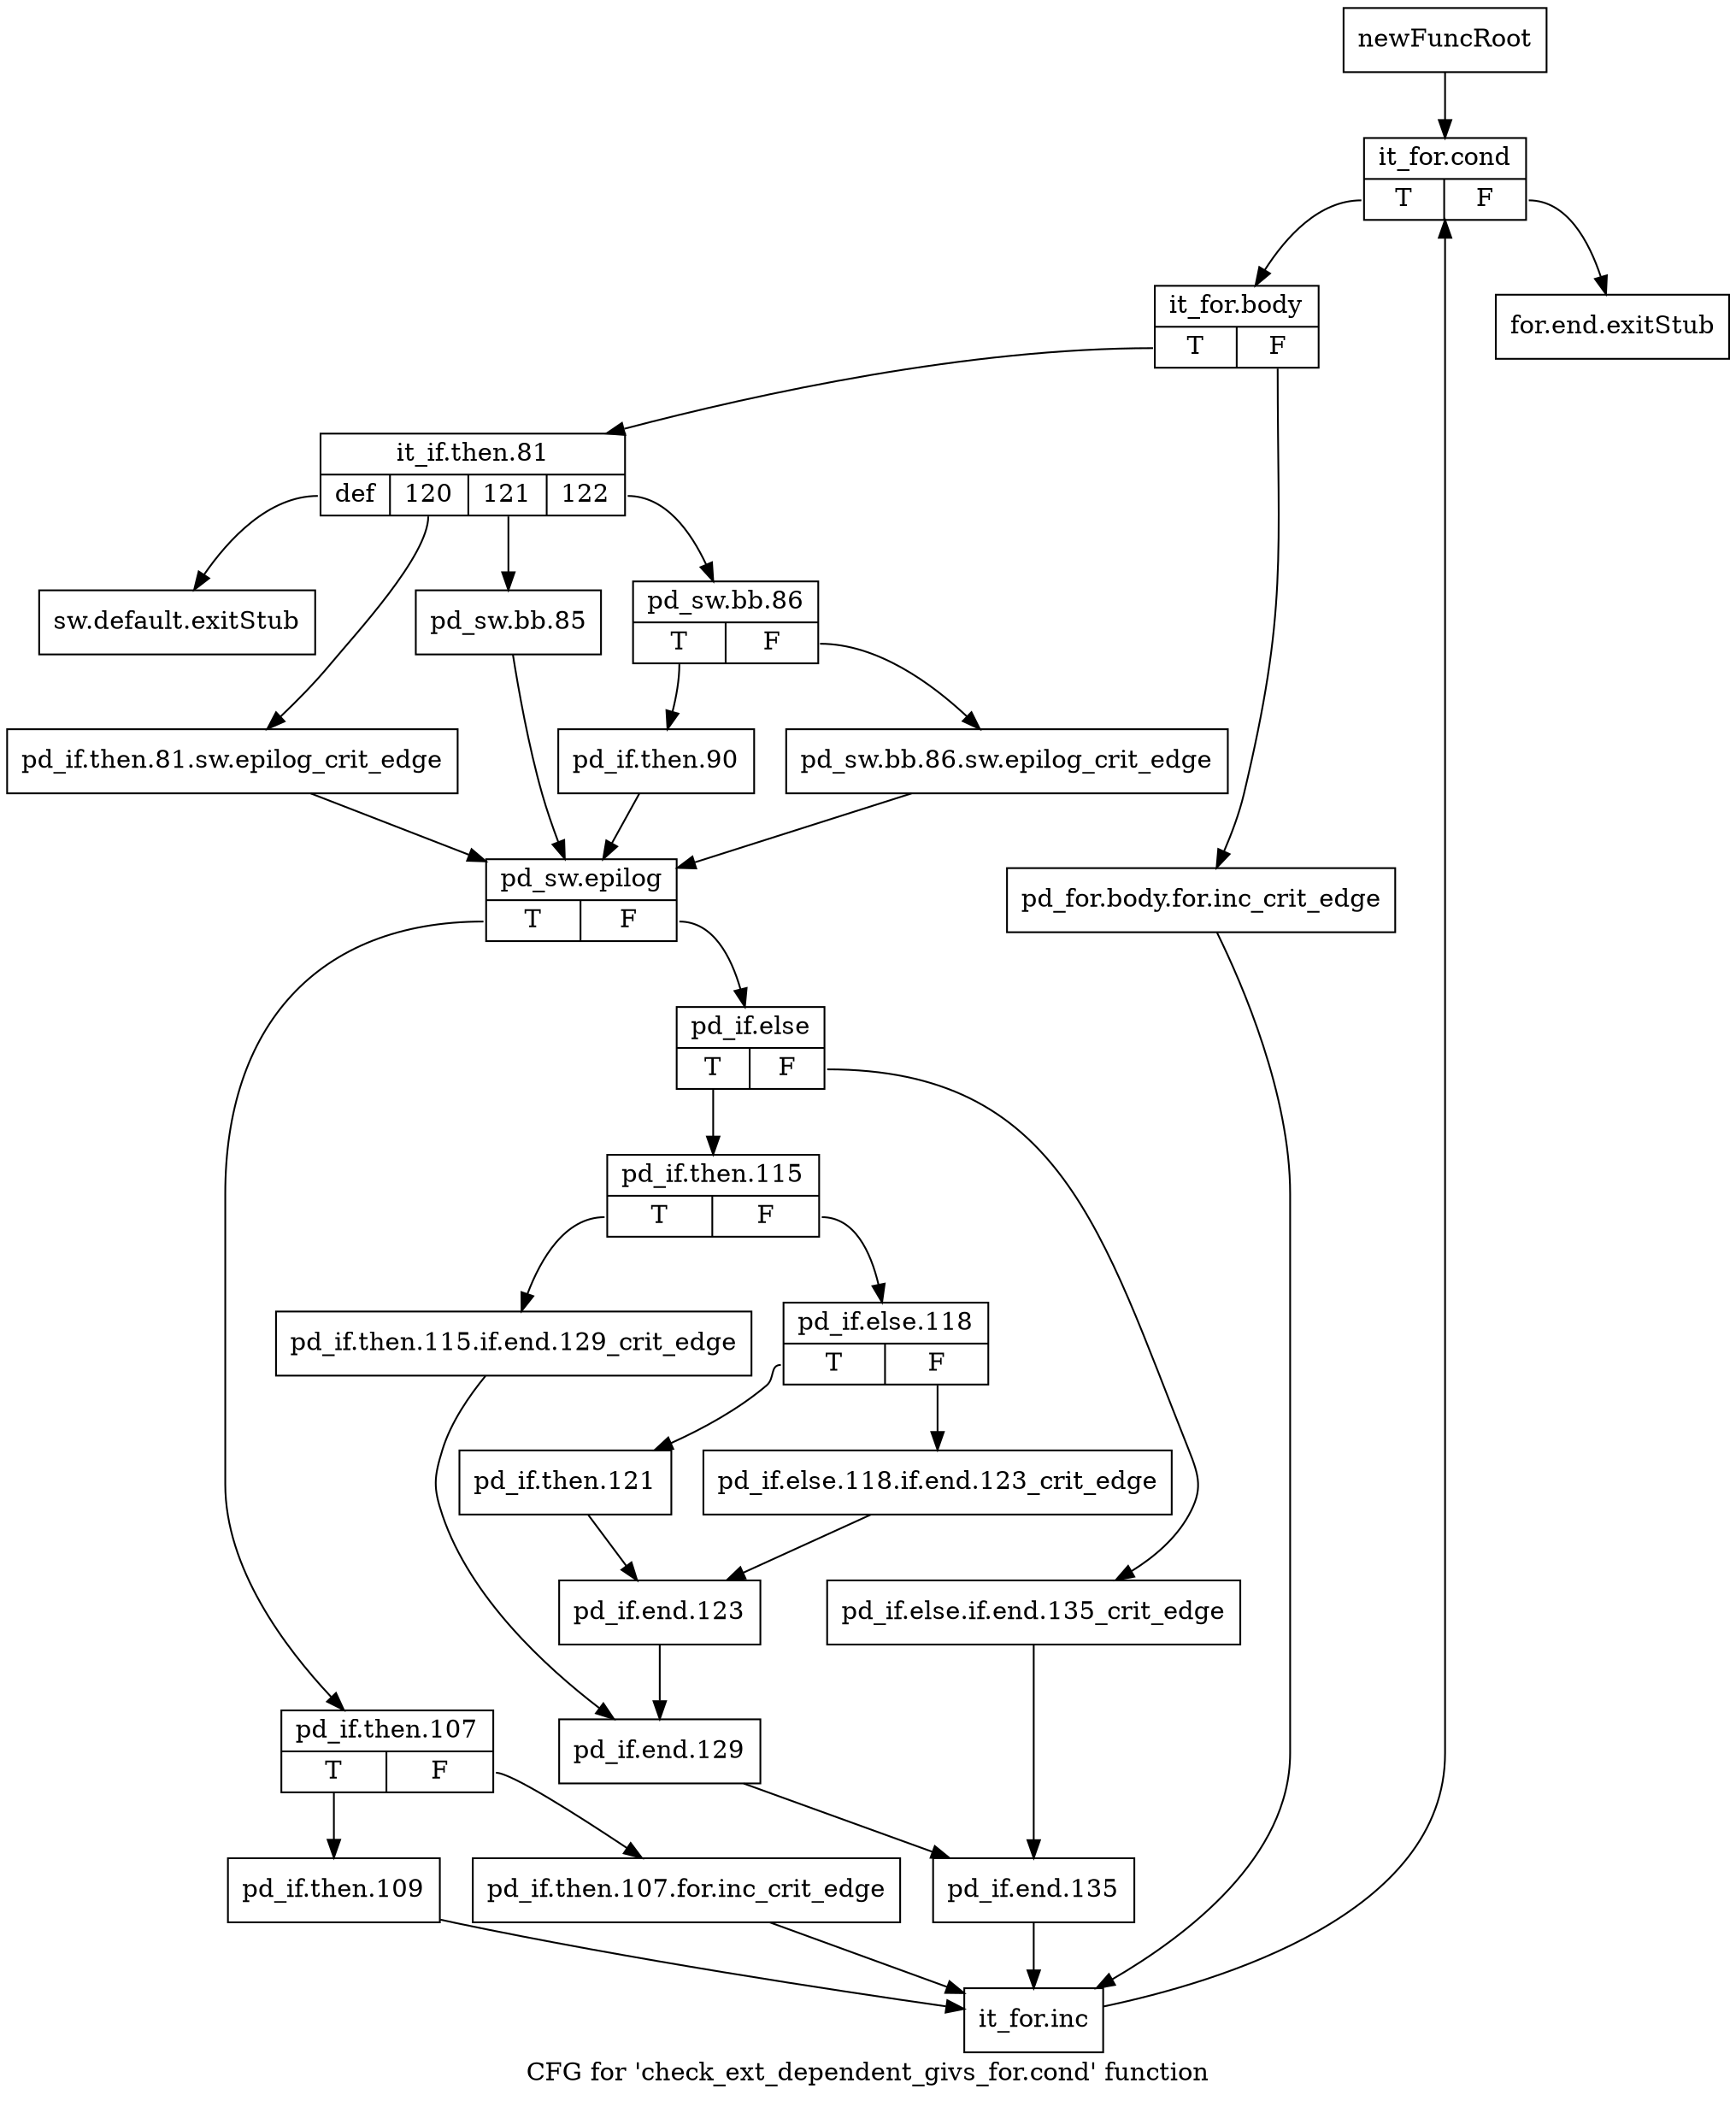 digraph "CFG for 'check_ext_dependent_givs_for.cond' function" {
	label="CFG for 'check_ext_dependent_givs_for.cond' function";

	Node0xb64c650 [shape=record,label="{newFuncRoot}"];
	Node0xb64c650 -> Node0xb64c740;
	Node0xb64c6a0 [shape=record,label="{for.end.exitStub}"];
	Node0xb64c6f0 [shape=record,label="{sw.default.exitStub}"];
	Node0xb64c740 [shape=record,label="{it_for.cond|{<s0>T|<s1>F}}"];
	Node0xb64c740:s0 -> Node0xb64c790;
	Node0xb64c740:s1 -> Node0xb64c6a0;
	Node0xb64c790 [shape=record,label="{it_for.body|{<s0>T|<s1>F}}"];
	Node0xb64c790:s0 -> Node0xb64c830;
	Node0xb64c790:s1 -> Node0xb64c7e0;
	Node0xb64c7e0 [shape=record,label="{pd_for.body.for.inc_crit_edge}"];
	Node0xb64c7e0 -> Node0xb64ce70;
	Node0xb64c830 [shape=record,label="{it_if.then.81|{<s0>def|<s1>120|<s2>121|<s3>122}}"];
	Node0xb64c830:s0 -> Node0xb64c6f0;
	Node0xb64c830:s1 -> Node0xb64c9c0;
	Node0xb64c830:s2 -> Node0xb64c970;
	Node0xb64c830:s3 -> Node0xb64c880;
	Node0xb64c880 [shape=record,label="{pd_sw.bb.86|{<s0>T|<s1>F}}"];
	Node0xb64c880:s0 -> Node0xb64c920;
	Node0xb64c880:s1 -> Node0xb64c8d0;
	Node0xb64c8d0 [shape=record,label="{pd_sw.bb.86.sw.epilog_crit_edge}"];
	Node0xb64c8d0 -> Node0xb64ca10;
	Node0xb64c920 [shape=record,label="{pd_if.then.90}"];
	Node0xb64c920 -> Node0xb64ca10;
	Node0xb64c970 [shape=record,label="{pd_sw.bb.85}"];
	Node0xb64c970 -> Node0xb64ca10;
	Node0xb64c9c0 [shape=record,label="{pd_if.then.81.sw.epilog_crit_edge}"];
	Node0xb64c9c0 -> Node0xb64ca10;
	Node0xb64ca10 [shape=record,label="{pd_sw.epilog|{<s0>T|<s1>F}}"];
	Node0xb64ca10:s0 -> Node0xb64cd80;
	Node0xb64ca10:s1 -> Node0xb64ca60;
	Node0xb64ca60 [shape=record,label="{pd_if.else|{<s0>T|<s1>F}}"];
	Node0xb64ca60:s0 -> Node0xb64cb00;
	Node0xb64ca60:s1 -> Node0xb64cab0;
	Node0xb64cab0 [shape=record,label="{pd_if.else.if.end.135_crit_edge}"];
	Node0xb64cab0 -> Node0xb64cd30;
	Node0xb64cb00 [shape=record,label="{pd_if.then.115|{<s0>T|<s1>F}}"];
	Node0xb64cb00:s0 -> Node0xb64cc90;
	Node0xb64cb00:s1 -> Node0xb64cb50;
	Node0xb64cb50 [shape=record,label="{pd_if.else.118|{<s0>T|<s1>F}}"];
	Node0xb64cb50:s0 -> Node0xb64cbf0;
	Node0xb64cb50:s1 -> Node0xb64cba0;
	Node0xb64cba0 [shape=record,label="{pd_if.else.118.if.end.123_crit_edge}"];
	Node0xb64cba0 -> Node0xb64cc40;
	Node0xb64cbf0 [shape=record,label="{pd_if.then.121}"];
	Node0xb64cbf0 -> Node0xb64cc40;
	Node0xb64cc40 [shape=record,label="{pd_if.end.123}"];
	Node0xb64cc40 -> Node0xb64cce0;
	Node0xb64cc90 [shape=record,label="{pd_if.then.115.if.end.129_crit_edge}"];
	Node0xb64cc90 -> Node0xb64cce0;
	Node0xb64cce0 [shape=record,label="{pd_if.end.129}"];
	Node0xb64cce0 -> Node0xb64cd30;
	Node0xb64cd30 [shape=record,label="{pd_if.end.135}"];
	Node0xb64cd30 -> Node0xb64ce70;
	Node0xb64cd80 [shape=record,label="{pd_if.then.107|{<s0>T|<s1>F}}"];
	Node0xb64cd80:s0 -> Node0xb64ce20;
	Node0xb64cd80:s1 -> Node0xb64cdd0;
	Node0xb64cdd0 [shape=record,label="{pd_if.then.107.for.inc_crit_edge}"];
	Node0xb64cdd0 -> Node0xb64ce70;
	Node0xb64ce20 [shape=record,label="{pd_if.then.109}"];
	Node0xb64ce20 -> Node0xb64ce70;
	Node0xb64ce70 [shape=record,label="{it_for.inc}"];
	Node0xb64ce70 -> Node0xb64c740;
}
